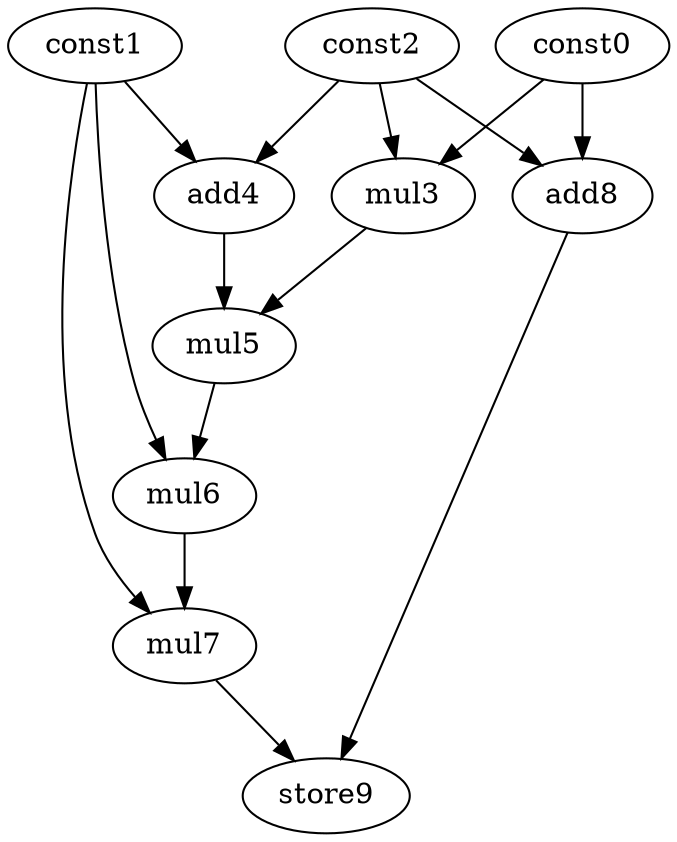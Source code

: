 digraph G { 
const0[opcode=const]; 
const1[opcode=const]; 
const2[opcode=const]; 
mul3[opcode=mul]; 
add4[opcode=add]; 
mul5[opcode=mul]; 
mul6[opcode=mul]; 
mul7[opcode=mul]; 
add8[opcode=add]; 
store9[opcode=store]; 
const0->mul3[operand=0];
const2->mul3[operand=1];
const1->add4[operand=0];
const2->add4[operand=1];
const0->add8[operand=0];
const2->add8[operand=1];
mul3->mul5[operand=0];
add4->mul5[operand=1];
const1->mul6[operand=0];
mul5->mul6[operand=1];
const1->mul7[operand=0];
mul6->mul7[operand=1];
add8->store9[operand=0];
mul7->store9[operand=1];
}
